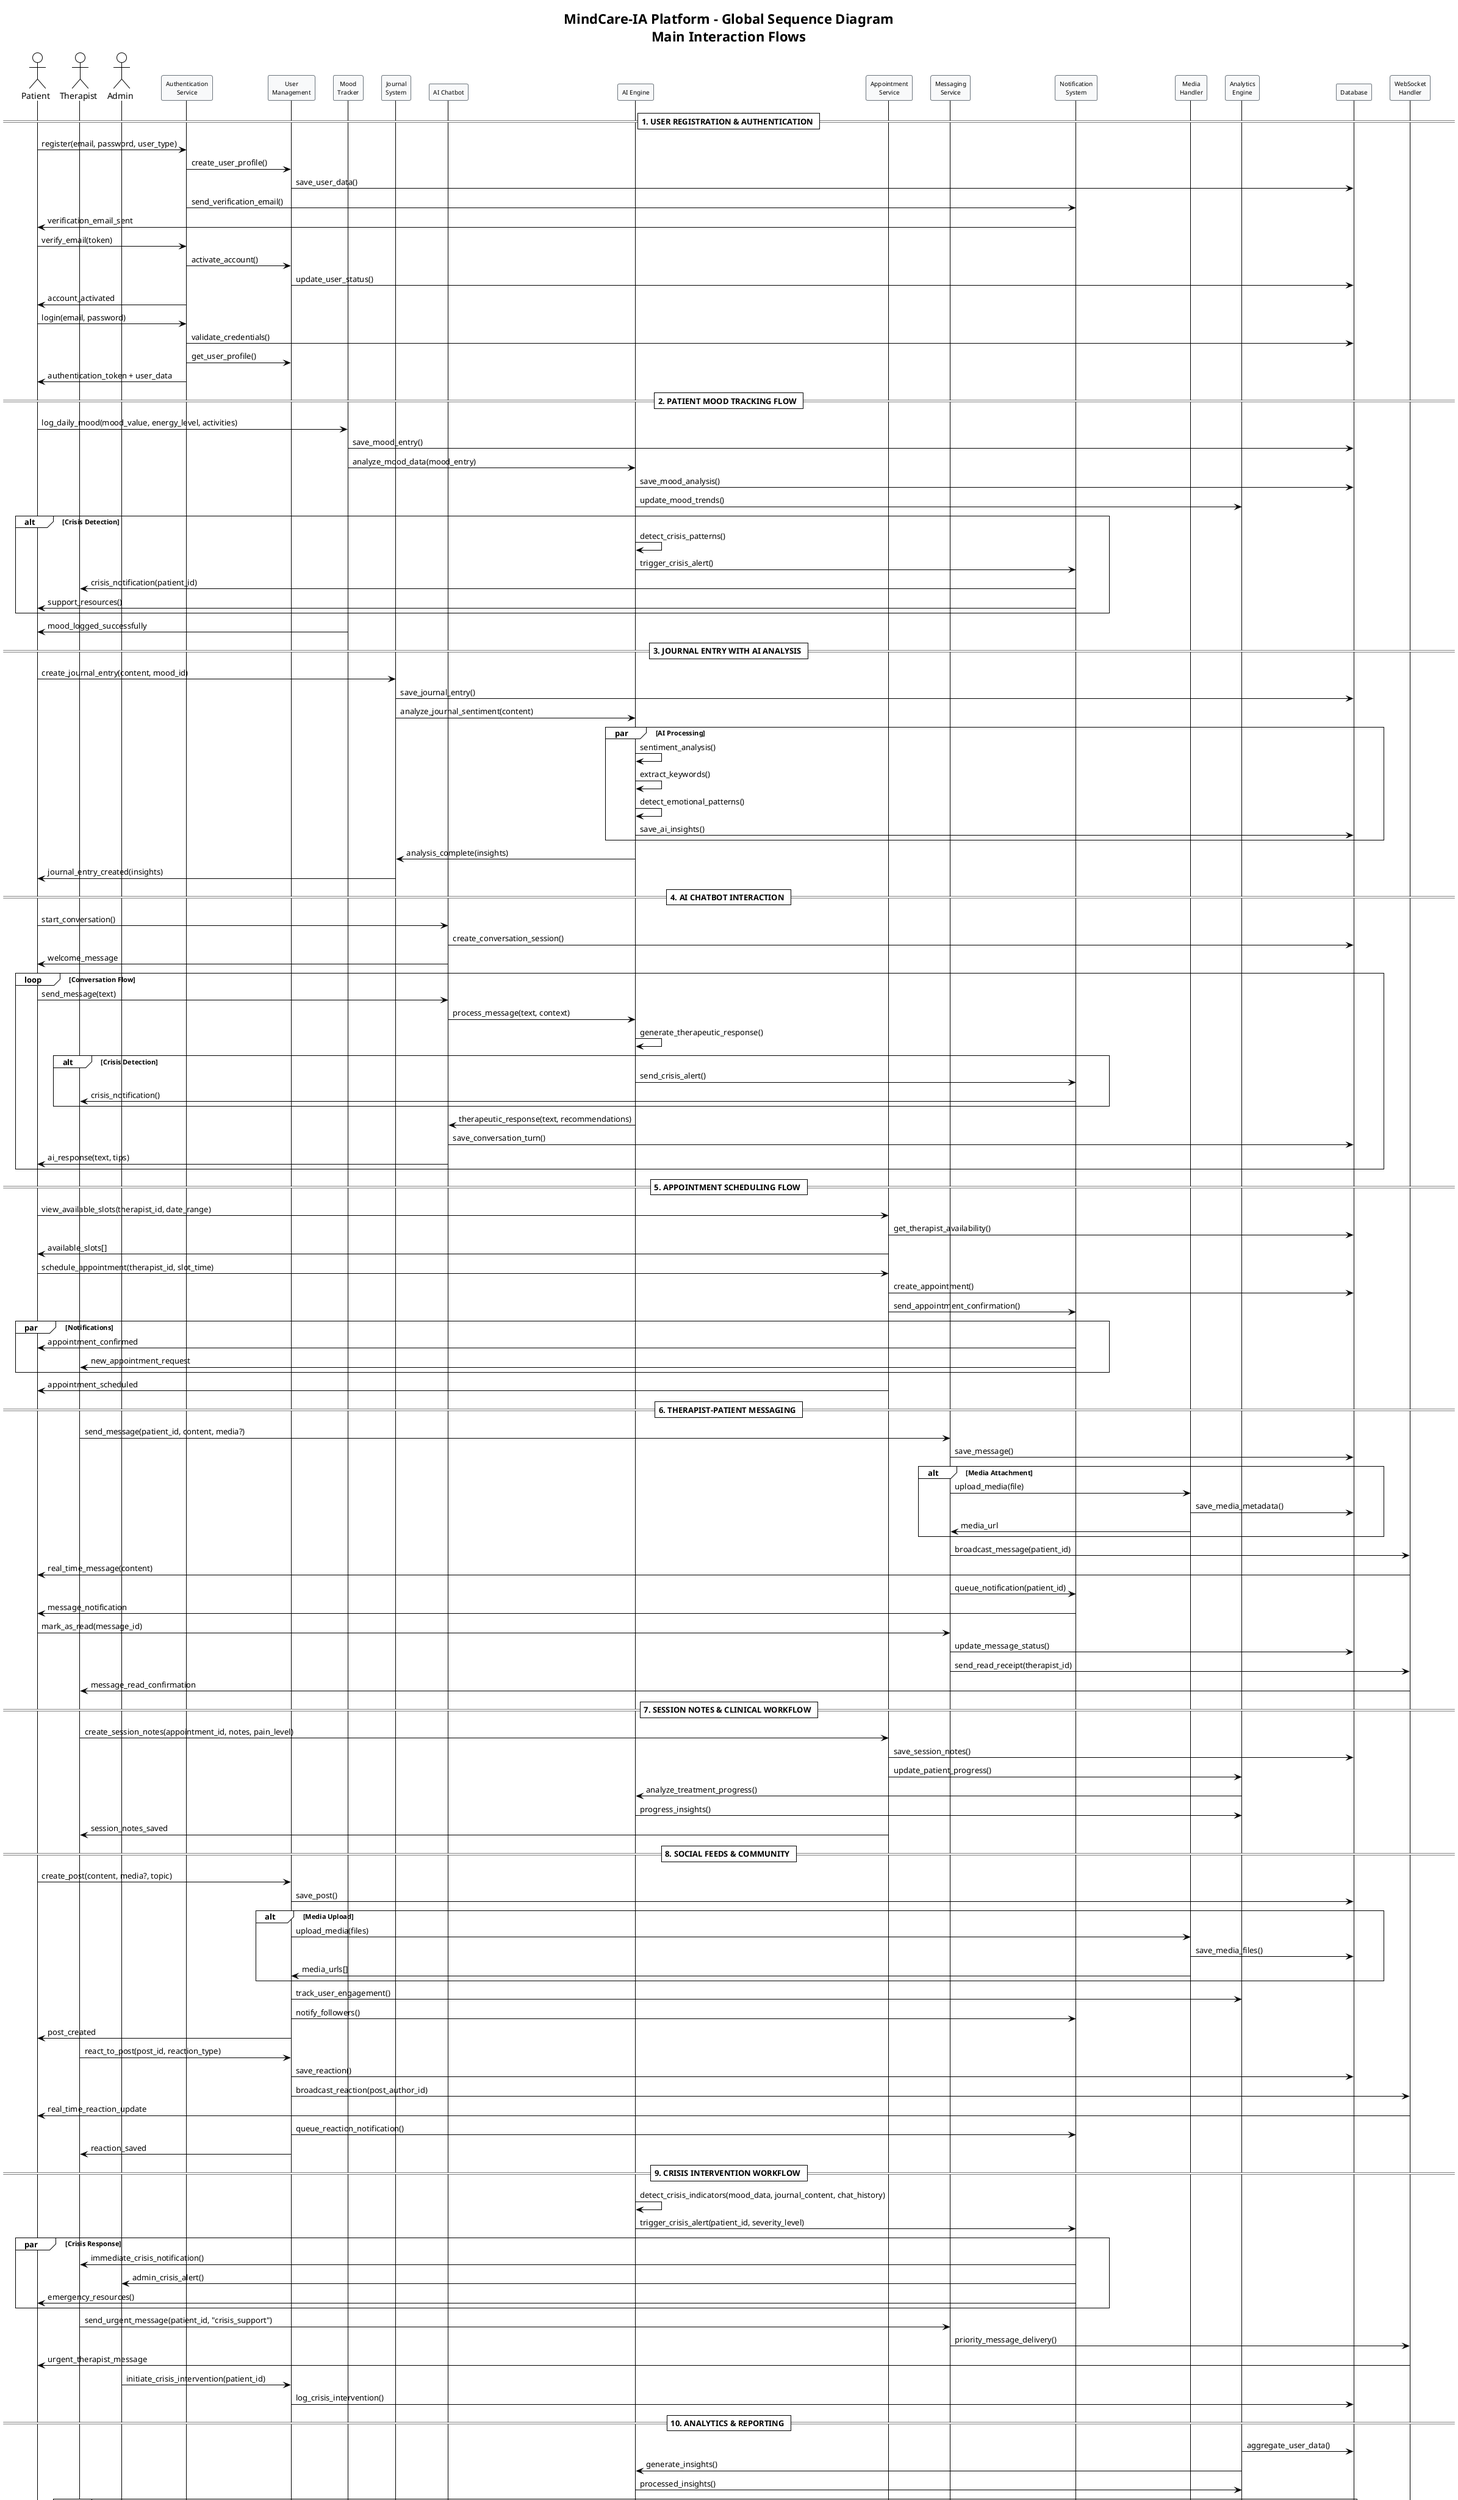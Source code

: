 @startuml MindCare-IA_Global_Sequence_Diagram
!theme plain
skinparam participant {
    BackgroundColor #F8F9FA
    BorderColor #6C757D
    FontName "Arial"
    FontSize 10
}

title MindCare-IA Platform - Global Sequence Diagram\nMain Interaction Flows

' ========== ACTORS ==========
actor Patient as P
actor Therapist as T
actor Admin as A

' ========== SYSTEM COMPONENTS ==========
participant "Authentication\nService" as Auth
participant "User\nManagement" as User
participant "Mood\nTracker" as Mood
participant "Journal\nSystem" as Journal
participant "AI Chatbot" as Chatbot
participant "AI Engine" as AI
participant "Appointment\nService" as Appt
participant "Messaging\nService" as Msg
participant "Notification\nSystem" as Notif
participant "Media\nHandler" as Media
participant "Analytics\nEngine" as Analytics
participant "Database" as DB
participant "WebSocket\nHandler" as WS

== 1. USER REGISTRATION & AUTHENTICATION ==

P -> Auth: register(email, password, user_type)
Auth -> User: create_user_profile()
User -> DB: save_user_data()
Auth -> Notif: send_verification_email()
Notif -> P: verification_email_sent

P -> Auth: verify_email(token)
Auth -> User: activate_account()
User -> DB: update_user_status()
Auth -> P: account_activated

P -> Auth: login(email, password)
Auth -> DB: validate_credentials()
Auth -> User: get_user_profile()
Auth -> P: authentication_token + user_data

== 2. PATIENT MOOD TRACKING FLOW ==

P -> Mood: log_daily_mood(mood_value, energy_level, activities)
Mood -> DB: save_mood_entry()
Mood -> AI: analyze_mood_data(mood_entry)
AI -> DB: save_mood_analysis()
AI -> Analytics: update_mood_trends()

alt Crisis Detection
    AI -> AI: detect_crisis_patterns()
    AI -> Notif: trigger_crisis_alert()
    Notif -> T: crisis_notification(patient_id)
    Notif -> P: support_resources()
end

Mood -> P: mood_logged_successfully

== 3. JOURNAL ENTRY WITH AI ANALYSIS ==

P -> Journal: create_journal_entry(content, mood_id)
Journal -> DB: save_journal_entry()
Journal -> AI: analyze_journal_sentiment(content)

par AI Processing
    AI -> AI: sentiment_analysis()
    AI -> AI: extract_keywords()
    AI -> AI: detect_emotional_patterns()
    AI -> DB: save_ai_insights()
end

AI -> Journal: analysis_complete(insights)
Journal -> P: journal_entry_created(insights)

== 4. AI CHATBOT INTERACTION ==

P -> Chatbot: start_conversation()
Chatbot -> DB: create_conversation_session()
Chatbot -> P: welcome_message

loop Conversation Flow
    P -> Chatbot: send_message(text)
    Chatbot -> AI: process_message(text, context)
    AI -> AI: generate_therapeutic_response()
    
    alt Crisis Detection
        AI -> Notif: send_crisis_alert()
        Notif -> T: crisis_notification()
    end
    
    AI -> Chatbot: therapeutic_response(text, recommendations)
    Chatbot -> DB: save_conversation_turn()
    Chatbot -> P: ai_response(text, tips)
end

== 5. APPOINTMENT SCHEDULING FLOW ==

P -> Appt: view_available_slots(therapist_id, date_range)
Appt -> DB: get_therapist_availability()
Appt -> P: available_slots[]

P -> Appt: schedule_appointment(therapist_id, slot_time)
Appt -> DB: create_appointment()
Appt -> Notif: send_appointment_confirmation()

par Notifications
    Notif -> P: appointment_confirmed
    Notif -> T: new_appointment_request
end

Appt -> P: appointment_scheduled

== 6. THERAPIST-PATIENT MESSAGING ==

T -> Msg: send_message(patient_id, content, media?)
Msg -> DB: save_message()

alt Media Attachment
    Msg -> Media: upload_media(file)
    Media -> DB: save_media_metadata()
    Media -> Msg: media_url
end

Msg -> WS: broadcast_message(patient_id)
WS -> P: real_time_message(content)
Msg -> Notif: queue_notification(patient_id)
Notif -> P: message_notification

P -> Msg: mark_as_read(message_id)
Msg -> DB: update_message_status()
Msg -> WS: send_read_receipt(therapist_id)
WS -> T: message_read_confirmation

== 7. SESSION NOTES & CLINICAL WORKFLOW ==

T -> Appt: create_session_notes(appointment_id, notes, pain_level)
Appt -> DB: save_session_notes()
Appt -> Analytics: update_patient_progress()
Analytics -> AI: analyze_treatment_progress()
AI -> Analytics: progress_insights()
Appt -> T: session_notes_saved

== 8. SOCIAL FEEDS & COMMUNITY ==

P -> User: create_post(content, media?, topic)
User -> DB: save_post()

alt Media Upload
    User -> Media: upload_media(files)
    Media -> DB: save_media_files()
    Media -> User: media_urls[]
end

User -> Analytics: track_user_engagement()
User -> Notif: notify_followers()
User -> P: post_created

T -> User: react_to_post(post_id, reaction_type)
User -> DB: save_reaction()
User -> WS: broadcast_reaction(post_author_id)
WS -> P: real_time_reaction_update
User -> Notif: queue_reaction_notification()
User -> T: reaction_saved

== 9. CRISIS INTERVENTION WORKFLOW ==

AI -> AI: detect_crisis_indicators(mood_data, journal_content, chat_history)
AI -> Notif: trigger_crisis_alert(patient_id, severity_level)

par Crisis Response
    Notif -> T: immediate_crisis_notification()
    Notif -> A: admin_crisis_alert()
    Notif -> P: emergency_resources()
end

T -> Msg: send_urgent_message(patient_id, "crisis_support")
Msg -> WS: priority_message_delivery()
WS -> P: urgent_therapist_message

A -> User: initiate_crisis_intervention(patient_id)
User -> DB: log_crisis_intervention()

== 10. ANALYTICS & REPORTING ==

Analytics -> DB: aggregate_user_data()
Analytics -> AI: generate_insights()
AI -> Analytics: processed_insights()

alt Scheduled Reports
    Analytics -> Analytics: generate_periodic_reports()
    Analytics -> Notif: send_report_notifications()
    Notif -> T: weekly_patient_progress_report
    Notif -> A: system_usage_analytics
end

T -> Analytics: request_custom_report(patient_id, date_range)
Analytics -> DB: query_patient_data()
Analytics -> AI: analyze_patient_progress()
AI -> Analytics: progress_analysis()
Analytics -> T: patient_progress_report(pdf)

== 11. REAL-TIME NOTIFICATIONS ==

loop Background Process
    Notif -> DB: check_pending_notifications()
    Notif -> Notif: process_notification_queue()
    
    alt In-App Notification
        Notif -> WS: send_real_time_notification()
        WS -> P: live_notification()
    end
    
    alt Push Notification
        Notif -> Notif: send_push_notification()
    end
    
    alt Email Notification
        Notif -> Notif: send_email_notification()
    end
end

== 12. SYSTEM MONITORING & ADMIN ==

A -> Analytics: view_system_dashboard()
Analytics -> DB: get_system_metrics()
Analytics -> A: system_health_data()

A -> User: manage_user_account(user_id, action)
User -> DB: update_user_status()
User -> Notif: notify_user_of_changes()
User -> A: account_updated

A -> Notif: configure_notification_settings()
Notif -> DB: update_notification_config()
Notif -> A: settings_updated

@enduml
